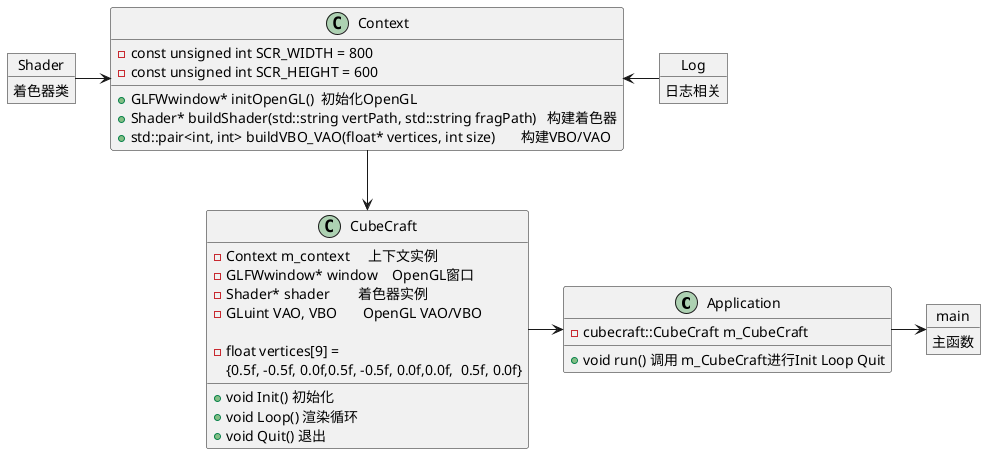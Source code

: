 @startuml CubeCraft 

class Application{
    + void run() 调用 m_CubeCraft进行Init Loop Quit
    - cubecraft::CubeCraft m_CubeCraft
}

class CubeCraft{
    + void Init() 初始化
    + void Loop() 渲染循环
    + void Quit() 退出

    - Context m_context     上下文实例
    - GLFWwindow* window    OpenGL窗口
    - Shader* shader        着色器实例
    - GLuint VAO, VBO       OpenGL VAO/VBO
     
    - float vertices[9] = 
    {0.5f, -0.5f, 0.0f,0.5f, -0.5f, 0.0f,0.0f,  0.5f, 0.0f}
}

class Context{
    + GLFWwindow* initOpenGL()  初始化OpenGL
    + Shader* buildShader(std::string vertPath, std::string fragPath)   构建着色器
    + std::pair<int, int> buildVBO_VAO(float* vertices, int size)       构建VBO/VAO

    - const unsigned int SCR_WIDTH = 800
    - const unsigned int SCR_HEIGHT = 600
}

Context --> CubeCraft
CubeCraft -> Application

object main{
    主函数
}
object Shader{
    着色器类
}
object Log{
    日志相关
}

Application -> main
Shader -> Context
Log -left-> Context

@enduml